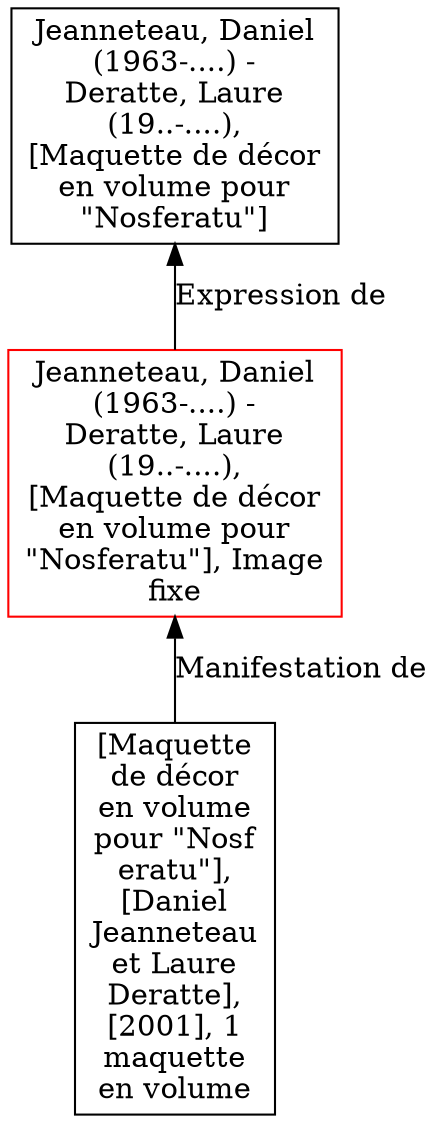 // Notice UMLRM0139
digraph UMLRM0139 {
	node [align=left shape=rect]
	size="20,20"
	rankdir=BT
	UMLRM0139 [label="Jeanneteau, Daniel
(1963-....) -
Deratte, Laure
(19..-....),
[Maquette de décor
en volume pour
\"Nosferatu\"], Image
fixe" color=red]
	UMLRM0138 [label="Jeanneteau, Daniel
(1963-....) -
Deratte, Laure
(19..-....),
[Maquette de décor
en volume pour
\"Nosferatu\"]"]
	UMLRM0139 -> UMLRM0138 [label="Expression de"]
	UMLRM0140 [label="[Maquette
de décor
en volume
pour \"Nosf
eratu\"],
[Daniel
Jeanneteau
et Laure
Deratte],
[2001], 1
maquette
en volume"]
	UMLRM0140 -> UMLRM0139 [label="Manifestation de"]
}
